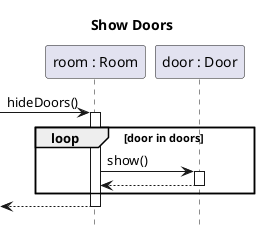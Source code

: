 @startuml room-show-doors

title Show Doors
hide footbox
autoactivate on
participant "room : Room" as room
participant "door : Door" as door

[-> room : hideDoors() 
loop door in doors
	room -> door : show()
	return
end 
return

@enduml